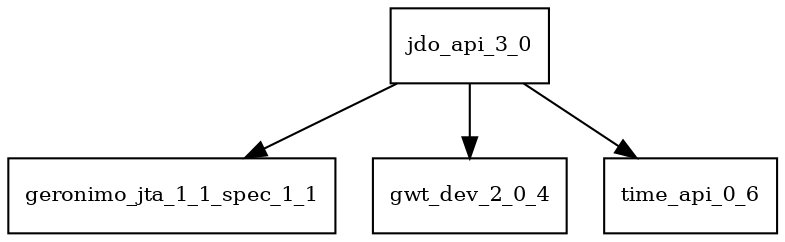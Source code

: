 digraph jdo_api_3_0_dependencies {
  node [shape = box, fontsize=10.0];
  jdo_api_3_0 -> geronimo_jta_1_1_spec_1_1;
  jdo_api_3_0 -> gwt_dev_2_0_4;
  jdo_api_3_0 -> time_api_0_6;
}

